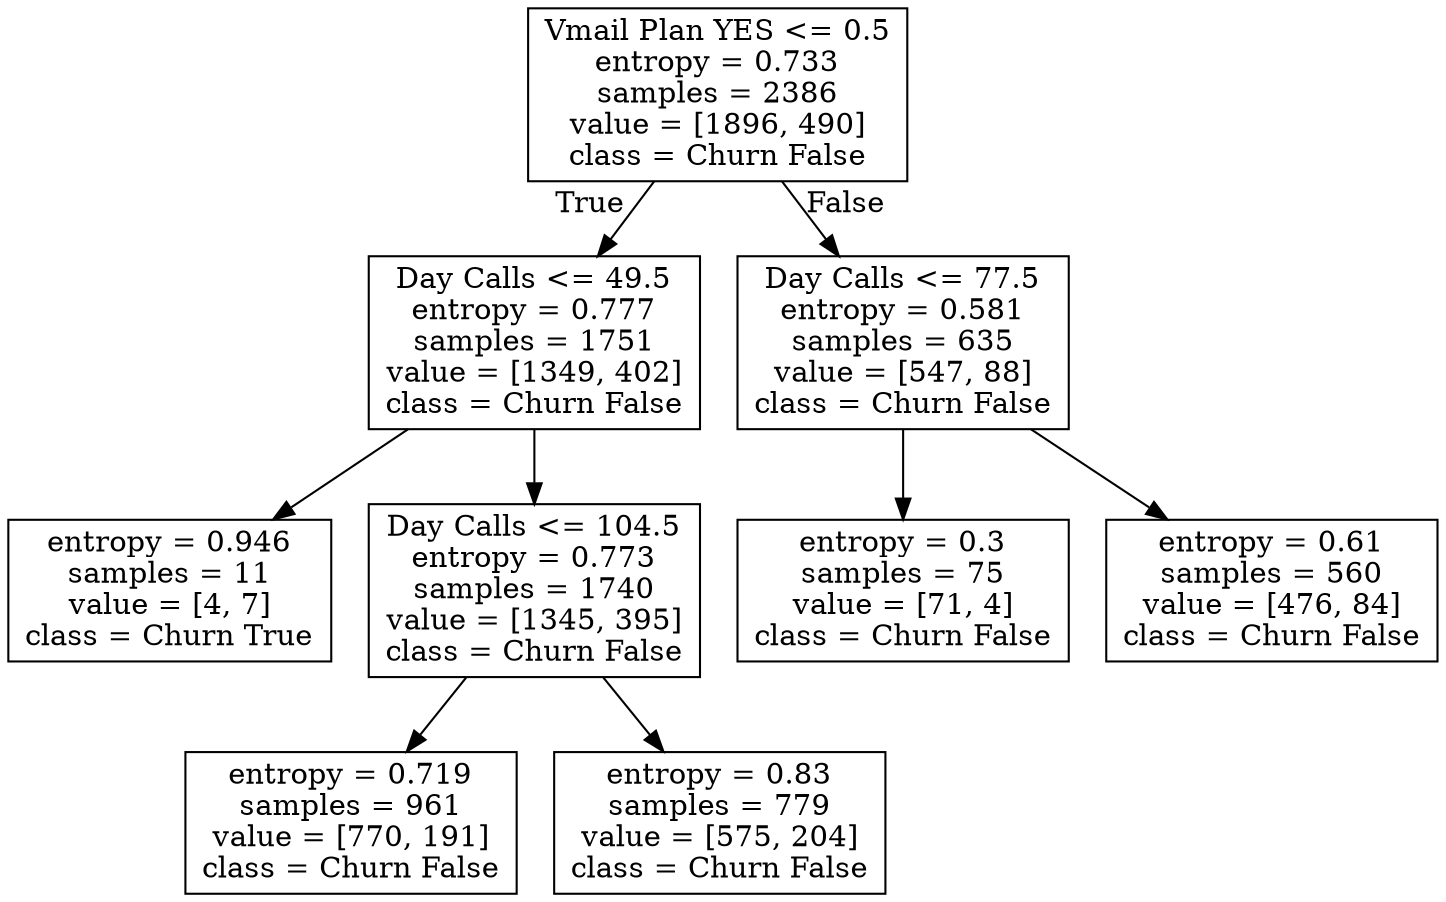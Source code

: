 digraph Tree {
node [shape=box] ;
0 [label="Vmail Plan YES <= 0.5\nentropy = 0.733\nsamples = 2386\nvalue = [1896, 490]\nclass = Churn False"] ;
1 [label="Day Calls <= 49.5\nentropy = 0.777\nsamples = 1751\nvalue = [1349, 402]\nclass = Churn False"] ;
0 -> 1 [labeldistance=2.5, labelangle=45, headlabel="True"] ;
3 [label="entropy = 0.946\nsamples = 11\nvalue = [4, 7]\nclass = Churn True"] ;
1 -> 3 ;
4 [label="Day Calls <= 104.5\nentropy = 0.773\nsamples = 1740\nvalue = [1345, 395]\nclass = Churn False"] ;
1 -> 4 ;
5 [label="entropy = 0.719\nsamples = 961\nvalue = [770, 191]\nclass = Churn False"] ;
4 -> 5 ;
6 [label="entropy = 0.83\nsamples = 779\nvalue = [575, 204]\nclass = Churn False"] ;
4 -> 6 ;
2 [label="Day Calls <= 77.5\nentropy = 0.581\nsamples = 635\nvalue = [547, 88]\nclass = Churn False"] ;
0 -> 2 [labeldistance=2.5, labelangle=-45, headlabel="False"] ;
7 [label="entropy = 0.3\nsamples = 75\nvalue = [71, 4]\nclass = Churn False"] ;
2 -> 7 ;
8 [label="entropy = 0.61\nsamples = 560\nvalue = [476, 84]\nclass = Churn False"] ;
2 -> 8 ;
}